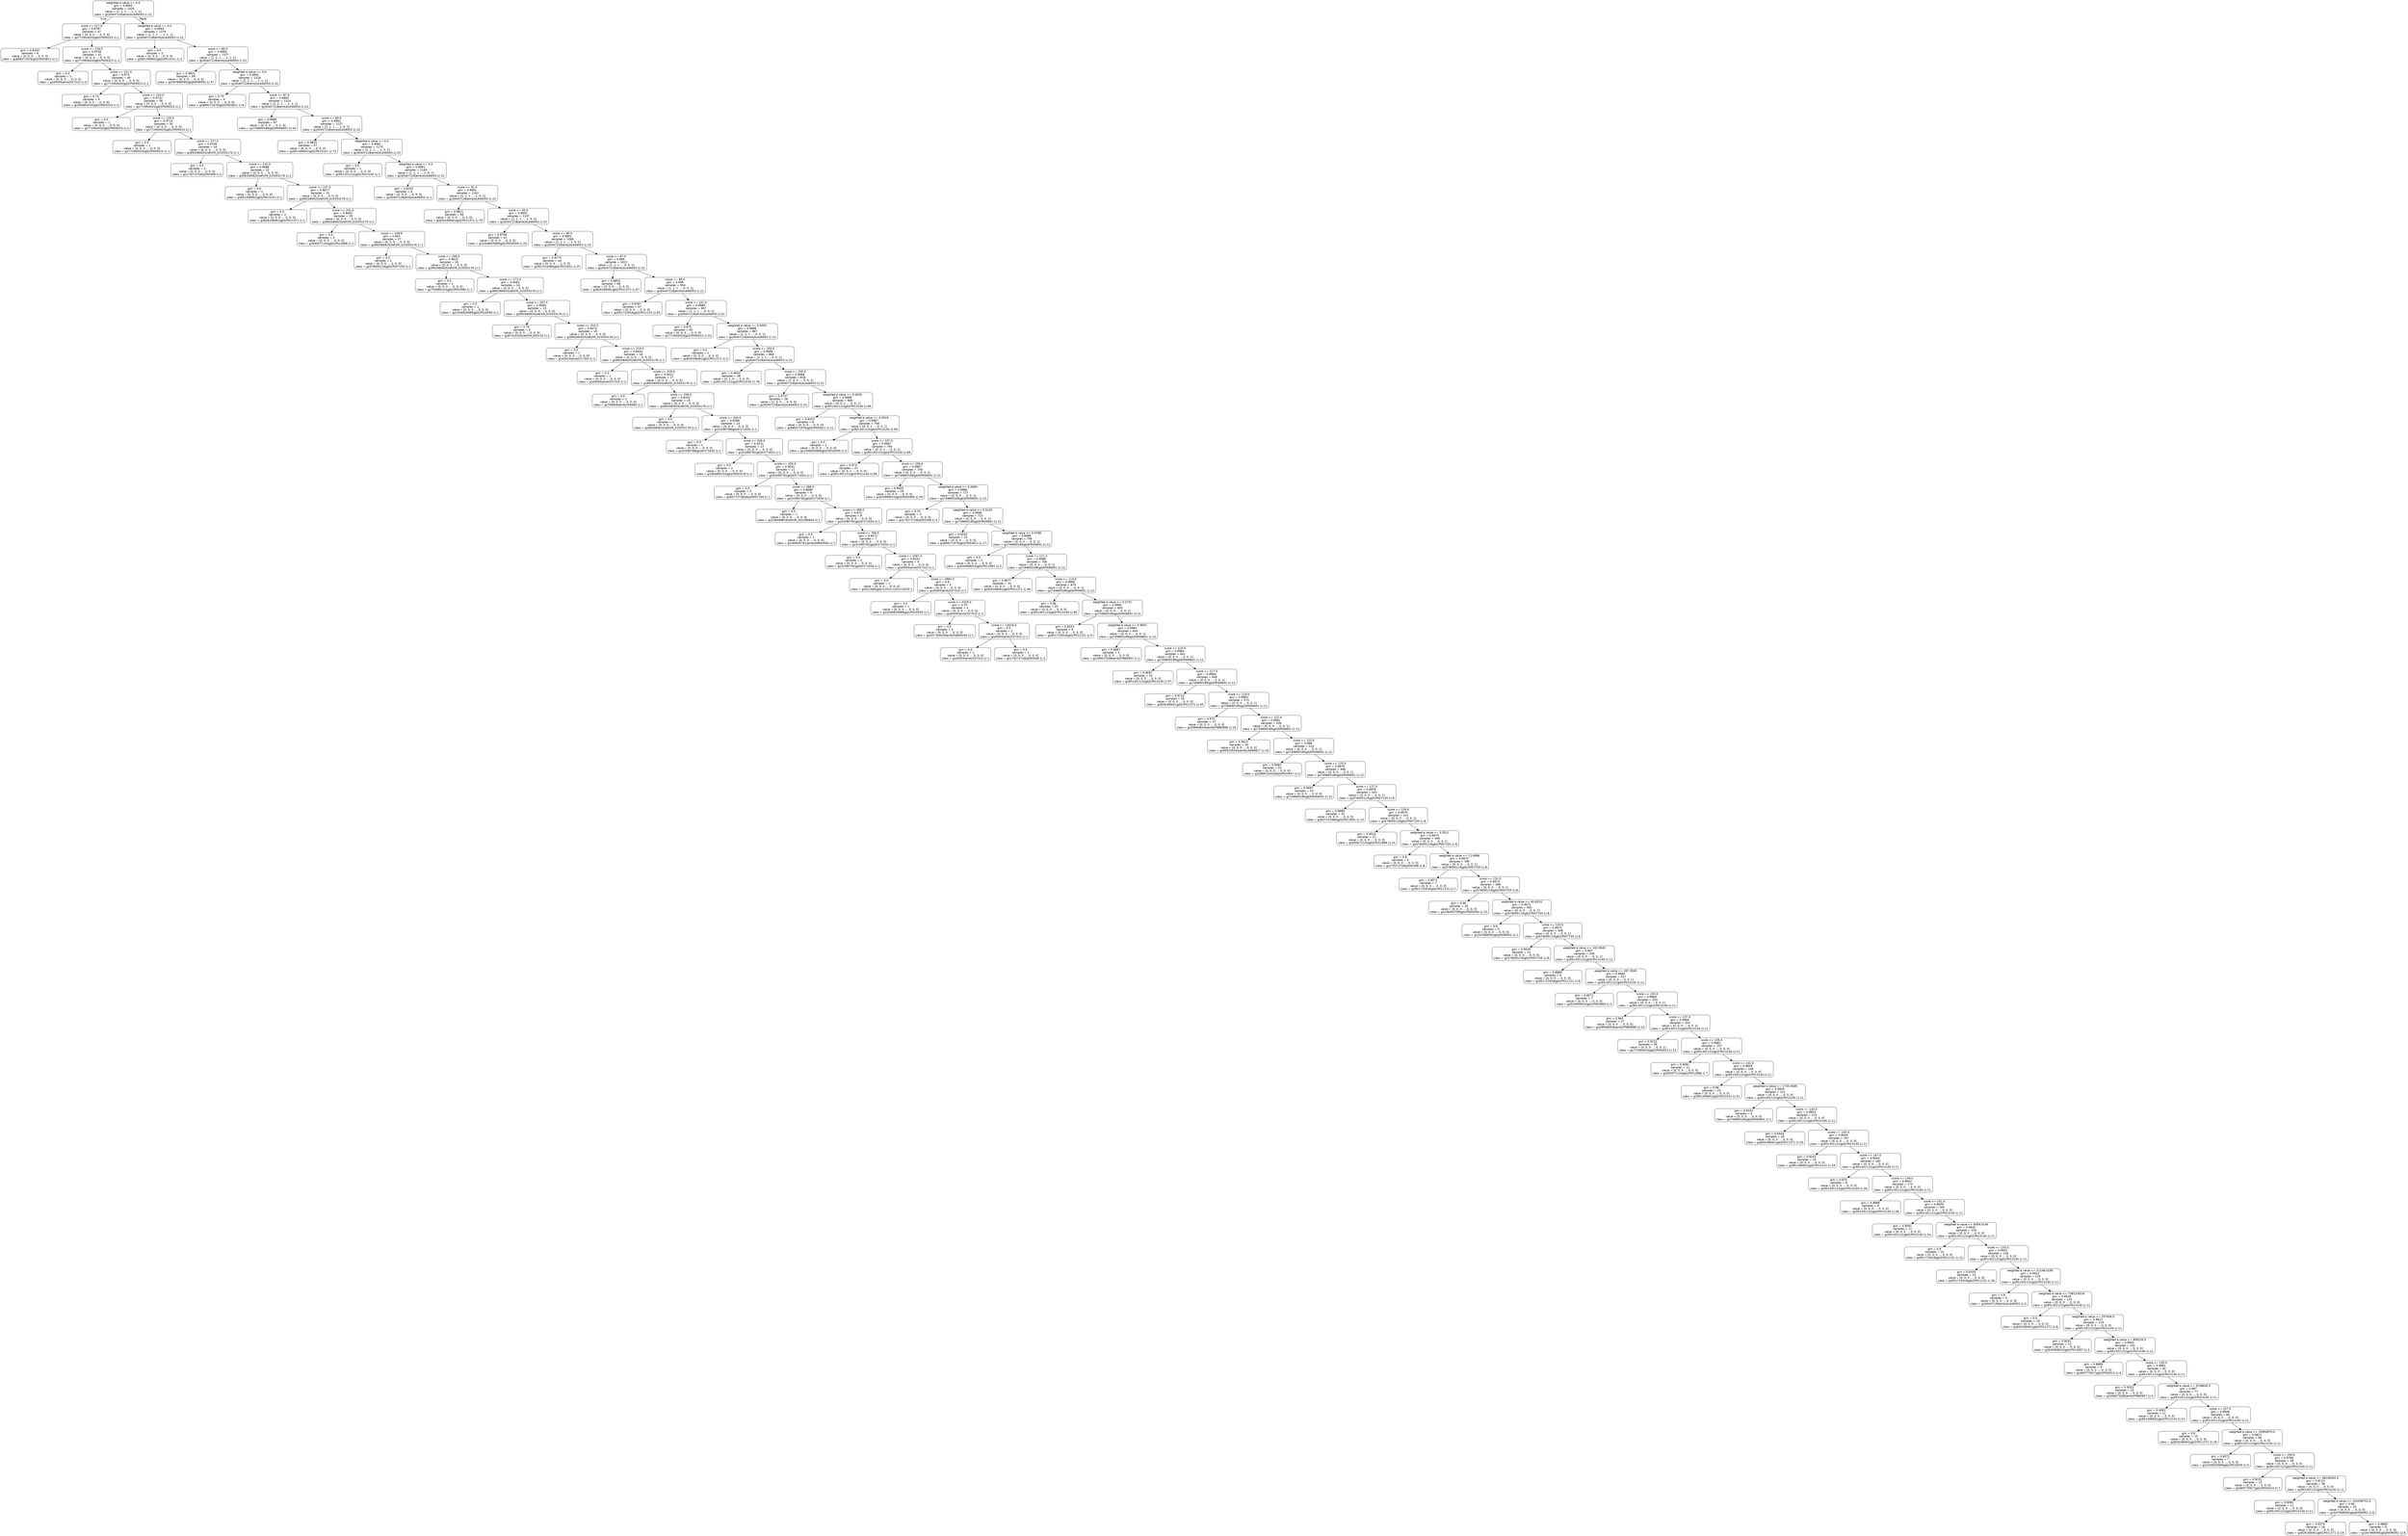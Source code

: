 digraph Tree {
node [shape=box, style="rounded", color="black", fontname=helvetica] ;
edge [fontname=helvetica] ;
0 [label="weighted e value <= 0.0\ngini = 0.9993\nsamples = 1426\nvalue = [1, 1, 1 ..., 1, 1, 1]\nclass = gi|30407128|emb|AL646053.1|-22"] ;
1 [label="score <= 217.0\ngini = 0.9787\nsamples = 47\nvalue = [0, 0, 0 ..., 0, 0, 0]\nclass = gi|772904020|gb|CP009323.1|-1"] ;
0 -> 1 [labeldistance=2.5, labelangle=45, headlabel="True"] ;
2 [label="gini = 0.8333\nsamples = 6\nvalue = [0, 0, 0 ..., 0, 0, 0]\nclass = gi|689271676|gb|CP003811.1|-2"] ;
1 -> 2 ;
3 [label="score <= 219.0\ngini = 0.9756\nsamples = 41\nvalue = [0, 0, 0 ..., 0, 0, 0]\nclass = gi|772904020|gb|CP009323.1|-1"] ;
1 -> 3 ;
4 [label="gini = 0.0\nsamples = 1\nvalue = [0, 0, 0 ..., 0, 0, 0]\nclass = gi|45005|emb|X57310.1|-4"] ;
3 -> 4 ;
5 [label="score <= 221.0\ngini = 0.975\nsamples = 40\nvalue = [0, 0, 0 ..., 0, 0, 0]\nclass = gi|772904020|gb|CP009323.1|-1"] ;
3 -> 5 ;
6 [label="gini = 0.75\nsamples = 4\nvalue = [0, 0, 0 ..., 0, 0, 0]\nclass = gi|365804155|gb|CP003219.1|-3"] ;
5 -> 6 ;
7 [label="score <= 223.0\ngini = 0.9722\nsamples = 36\nvalue = [0, 0, 0 ..., 0, 0, 0]\nclass = gi|772904020|gb|CP009323.1|-1"] ;
5 -> 7 ;
8 [label="gini = 0.0\nsamples = 1\nvalue = [0, 0, 0 ..., 0, 0, 0]\nclass = gi|772904020|gb|CP009323.1|-2"] ;
7 -> 8 ;
9 [label="score <= 225.0\ngini = 0.9714\nsamples = 35\nvalue = [0, 0, 0 ..., 0, 0, 0]\nclass = gi|772904020|gb|CP009323.1|-1"] ;
7 -> 9 ;
10 [label="gini = 0.0\nsamples = 1\nvalue = [0, 0, 0 ..., 0, 0, 0]\nclass = gi|772904020|gb|CP009323.1|-1"] ;
9 -> 10 ;
11 [label="score <= 227.0\ngini = 0.9706\nsamples = 34\nvalue = [0, 0, 0 ..., 0, 0, 0]\nclass = gi|992085625|ref|XM_015553176.1|-1"] ;
9 -> 11 ;
12 [label="gini = 0.5\nsamples = 2\nvalue = [0, 0, 0 ..., 0, 0, 0]\nclass = gi|1752727|dbj|D50308.1|-2"] ;
11 -> 12 ;
13 [label="score <= 232.0\ngini = 0.9688\nsamples = 32\nvalue = [0, 0, 0 ..., 0, 0, 0]\nclass = gi|992085625|ref|XM_015553176.1|-1"] ;
11 -> 13 ;
14 [label="gini = 0.0\nsamples = 1\nvalue = [0, 0, 0 ..., 0, 0, 0]\nclass = gi|951306652|gb|CP013141.1|-1"] ;
13 -> 14 ;
15 [label="score <= 237.0\ngini = 0.9677\nsamples = 31\nvalue = [0, 0, 0 ..., 0, 0, 0]\nclass = gi|992085625|ref|XM_015553176.1|-1"] ;
13 -> 15 ;
16 [label="gini = 0.5\nsamples = 2\nvalue = [0, 0, 0 ..., 0, 0, 0]\nclass = gi|826168461|gb|CP011371.1|-1"] ;
15 -> 16 ;
17 [label="score <= 241.0\ngini = 0.9655\nsamples = 29\nvalue = [0, 0, 0 ..., 0, 0, 0]\nclass = gi|992085625|ref|XM_015553176.1|-1"] ;
15 -> 17 ;
18 [label="gini = 0.5\nsamples = 2\nvalue = [0, 0, 0 ..., 0, 0, 0]\nclass = gi|930571144|gb|CP012688.1|-1"] ;
17 -> 18 ;
19 [label="score <= 249.0\ngini = 0.963\nsamples = 27\nvalue = [0, 0, 0 ..., 0, 0, 0]\nclass = gi|992085625|ref|XM_015553176.1|-1"] ;
17 -> 19 ;
20 [label="gini = 0.0\nsamples = 1\nvalue = [0, 0, 0 ..., 0, 0, 0]\nclass = gi|578005119|gb|CP007155.1|-1"] ;
19 -> 20 ;
21 [label="score <= 256.0\ngini = 0.9615\nsamples = 26\nvalue = [0, 0, 0 ..., 0, 0, 0]\nclass = gi|992085625|ref|XM_015553176.1|-1"] ;
19 -> 21 ;
22 [label="gini = 0.5\nsamples = 2\nvalue = [0, 0, 0 ..., 0, 0, 0]\nclass = gi|755895103|gb|CP002580.1|-1"] ;
21 -> 22 ;
23 [label="score <= 272.0\ngini = 0.9583\nsamples = 24\nvalue = [0, 0, 0 ..., 0, 0, 0]\nclass = gi|992085625|ref|XM_015553176.1|-1"] ;
21 -> 23 ;
24 [label="gini = 0.0\nsamples = 1\nvalue = [0, 0, 0 ..., 0, 0, 0]\nclass = gi|1046920989|gb|CP016559.1|-2"] ;
23 -> 24 ;
25 [label="score <= 297.0\ngini = 0.9565\nsamples = 23\nvalue = [0, 0, 0 ..., 0, 0, 0]\nclass = gi|992085625|ref|XM_015553176.1|-1"] ;
23 -> 25 ;
26 [label="gini = 0.75\nsamples = 4\nvalue = [0, 0, 0 ..., 0, 0, 0]\nclass = gi|67524326|ref|XM_655133.1|-1"] ;
25 -> 26 ;
27 [label="score <= 310.0\ngini = 0.9474\nsamples = 19\nvalue = [0, 0, 0 ..., 0, 0, 0]\nclass = gi|992085625|ref|XM_015553176.1|-1"] ;
25 -> 27 ;
28 [label="gini = 0.0\nsamples = 1\nvalue = [0, 0, 0 ..., 0, 0, 0]\nclass = gi|43423|emb|X17355.1|-1"] ;
27 -> 28 ;
29 [label="score <= 319.0\ngini = 0.9444\nsamples = 18\nvalue = [0, 0, 0 ..., 0, 0, 0]\nclass = gi|992085625|ref|XM_015553176.1|-1"] ;
27 -> 29 ;
30 [label="gini = 0.0\nsamples = 1\nvalue = [0, 0, 0 ..., 0, 0, 0]\nclass = gi|45005|emb|X57310.1|-2"] ;
29 -> 30 ;
31 [label="score <= 329.0\ngini = 0.9412\nsamples = 17\nvalue = [0, 0, 0 ..., 0, 0, 0]\nclass = gi|992085625|ref|XM_015553176.1|-1"] ;
29 -> 31 ;
32 [label="gini = 0.5\nsamples = 2\nvalue = [0, 0, 0 ..., 0, 0, 0]\nclass = gi|769806|emb|X56660.1|-1"] ;
31 -> 32 ;
33 [label="score <= 336.0\ngini = 0.9333\nsamples = 15\nvalue = [0, 0, 0 ..., 0, 0, 0]\nclass = gi|992085625|ref|XM_015553176.1|-1"] ;
31 -> 33 ;
34 [label="gini = 0.0\nsamples = 1\nvalue = [0, 0, 0 ..., 0, 0, 0]\nclass = gi|992085625|ref|XM_015553176.1|-1"] ;
33 -> 34 ;
35 [label="score <= 344.0\ngini = 0.9286\nsamples = 14\nvalue = [0, 0, 0 ..., 0, 0, 0]\nclass = gi|33390788|gb|AY271632.1|-1"] ;
33 -> 35 ;
36 [label="gini = 0.0\nsamples = 1\nvalue = [0, 0, 0 ..., 0, 0, 0]\nclass = gi|33390788|gb|AY271632.1|-1"] ;
35 -> 36 ;
37 [label="score <= 349.0\ngini = 0.9231\nsamples = 13\nvalue = [0, 0, 0 ..., 0, 0, 0]\nclass = gi|33390792|gb|AY271634.1|-1"] ;
35 -> 37 ;
38 [label="gini = 0.5\nsamples = 2\nvalue = [0, 0, 0 ..., 0, 0, 0]\nclass = gi|365804155|gb|CP003219.1|-2"] ;
37 -> 38 ;
39 [label="score <= 355.0\ngini = 0.9091\nsamples = 11\nvalue = [0, 0, 0 ..., 0, 0, 0]\nclass = gi|33390792|gb|AY271634.1|-1"] ;
37 -> 39 ;
40 [label="gini = 0.5\nsamples = 2\nvalue = [0, 0, 0 ..., 0, 0, 0]\nclass = gi|83773738|dbj|AP007169.1|-1"] ;
39 -> 40 ;
41 [label="score <= 368.0\ngini = 0.8889\nsamples = 9\nvalue = [0, 0, 0 ..., 0, 0, 0]\nclass = gi|33390792|gb|AY271634.1|-1"] ;
39 -> 41 ;
42 [label="gini = 0.0\nsamples = 1\nvalue = [0, 0, 0 ..., 0, 0, 0]\nclass = gi|238498819|ref|XM_002380604.1|-1"] ;
41 -> 42 ;
43 [label="score <= 499.0\ngini = 0.875\nsamples = 8\nvalue = [0, 0, 0 ..., 0, 0, 0]\nclass = gi|33390792|gb|AY271634.1|-1"] ;
41 -> 43 ;
44 [label="gini = 0.0\nsamples = 1\nvalue = [0, 0, 0 ..., 0, 0, 0]\nclass = gi|169635761|emb|AM944592.1|-1"] ;
43 -> 44 ;
45 [label="score <= 766.0\ngini = 0.8571\nsamples = 7\nvalue = [0, 0, 0 ..., 0, 0, 0]\nclass = gi|33390792|gb|AY271634.1|-1"] ;
43 -> 45 ;
46 [label="gini = 0.0\nsamples = 1\nvalue = [0, 0, 0 ..., 0, 0, 0]\nclass = gi|33390792|gb|AY271634.1|-1"] ;
45 -> 46 ;
47 [label="score <= 2367.0\ngini = 0.8333\nsamples = 6\nvalue = [0, 0, 0 ..., 0, 0, 0]\nclass = gi|45005|emb|X57310.1|-1"] ;
45 -> 47 ;
48 [label="gini = 0.0\nsamples = 1\nvalue = [0, 0, 0 ..., 0, 0, 0]\nclass = gi|511485|gb|U12015.1|SCU12015-1"] ;
47 -> 48 ;
49 [label="score <= 3982.0\ngini = 0.8\nsamples = 5\nvalue = [0, 0, 0 ..., 0, 0, 0]\nclass = gi|45005|emb|X57310.1|-1"] ;
47 -> 49 ;
50 [label="gini = 0.0\nsamples = 1\nvalue = [0, 0, 0 ..., 0, 0, 0]\nclass = gi|1046920989|gb|CP016559.1|-1"] ;
49 -> 50 ;
51 [label="score <= 4319.0\ngini = 0.75\nsamples = 4\nvalue = [0, 0, 0 ..., 0, 0, 0]\nclass = gi|45005|emb|X57310.1|-1"] ;
49 -> 51 ;
52 [label="gini = 0.5\nsamples = 2\nvalue = [0, 0, 0 ..., 0, 0, 0]\nclass = gi|337764029|emb|FQ859185.1|-1"] ;
51 -> 52 ;
53 [label="score <= 13418.0\ngini = 0.5\nsamples = 2\nvalue = [0, 0, 0 ..., 0, 0, 0]\nclass = gi|45005|emb|X57310.1|-1"] ;
51 -> 53 ;
54 [label="gini = 0.0\nsamples = 1\nvalue = [0, 0, 0 ..., 0, 0, 0]\nclass = gi|45005|emb|X57310.1|-1"] ;
53 -> 54 ;
55 [label="gini = 0.0\nsamples = 1\nvalue = [0, 0, 0 ..., 0, 0, 0]\nclass = gi|1752727|dbj|D50308.1|-1"] ;
53 -> 55 ;
56 [label="weighted e value <= 0.0\ngini = 0.9993\nsamples = 1379\nvalue = [1, 1, 1 ..., 1, 1, 1]\nclass = gi|30407128|emb|AL646053.1|-22"] ;
0 -> 56 [labeldistance=2.5, labelangle=-45, headlabel="False"] ;
57 [label="gini = 0.5\nsamples = 2\nvalue = [0, 0, 0 ..., 0, 0, 0]\nclass = gi|951306652|gb|CP013141.1|-2"] ;
56 -> 57 ;
58 [label="score <= 85.0\ngini = 0.9993\nsamples = 1377\nvalue = [1, 1, 1 ..., 1, 1, 1]\nclass = gi|30407128|emb|AL646053.1|-22"] ;
56 -> 58 ;
59 [label="gini = 0.9831\nsamples = 59\nvalue = [0, 0, 0 ..., 0, 0, 0]\nclass = gi|347668095|gb|JN596952.1|-37"] ;
58 -> 59 ;
60 [label="weighted e value <= 0.0\ngini = 0.9992\nsamples = 1318\nvalue = [1, 1, 1 ..., 1, 1, 1]\nclass = gi|30407128|emb|AL646053.1|-22"] ;
58 -> 60 ;
61 [label="gini = 0.75\nsamples = 4\nvalue = [0, 0, 0 ..., 0, 0, 0]\nclass = gi|689271676|gb|CP003811.1|-8"] ;
60 -> 61 ;
62 [label="score <= 87.0\ngini = 0.9992\nsamples = 1314\nvalue = [1, 1, 1 ..., 1, 1, 1]\nclass = gi|30407128|emb|AL646053.1|-22"] ;
60 -> 62 ;
63 [label="gini = 0.9885\nsamples = 87\nvalue = [0, 0, 0 ..., 0, 1, 0]\nclass = gi|749800189|gb|KP006601.1|-34"] ;
62 -> 63 ;
64 [label="score <= 89.0\ngini = 0.9992\nsamples = 1227\nvalue = [1, 1, 1 ..., 1, 0, 1]\nclass = gi|30407128|emb|AL646053.1|-22"] ;
62 -> 64 ;
65 [label="gini = 0.9825\nsamples = 57\nvalue = [0, 0, 0 ..., 0, 0, 0]\nclass = gi|951306652|gb|CP013141.1|-73"] ;
64 -> 65 ;
66 [label="weighted e value <= 0.0\ngini = 0.9991\nsamples = 1170\nvalue = [1, 1, 1 ..., 1, 0, 1]\nclass = gi|30407128|emb|AL646053.1|-22"] ;
64 -> 66 ;
67 [label="gini = 0.0\nsamples = 1\nvalue = [0, 0, 0 ..., 0, 0, 0]\nclass = gi|951301122|gb|CP013140.1|-1"] ;
66 -> 67 ;
68 [label="weighted e value <= 0.0\ngini = 0.9991\nsamples = 1169\nvalue = [1, 1, 1 ..., 1, 0, 1]\nclass = gi|30407128|emb|AL646053.1|-22"] ;
66 -> 68 ;
69 [label="gini = 0.8333\nsamples = 6\nvalue = [0, 0, 0 ..., 0, 0, 0]\nclass = gi|30407128|emb|AL646053.1|-1"] ;
68 -> 69 ;
70 [label="score <= 91.0\ngini = 0.9991\nsamples = 1163\nvalue = [1, 1, 1 ..., 1, 0, 1]\nclass = gi|30407128|emb|AL646053.1|-22"] ;
68 -> 70 ;
71 [label="gini = 0.9821\nsamples = 56\nvalue = [0, 0, 0 ..., 0, 0, 0]\nclass = gi|826168461|gb|CP011371.1|-75"] ;
70 -> 71 ;
72 [label="score <= 93.0\ngini = 0.9991\nsamples = 1107\nvalue = [1, 1, 1 ..., 1, 0, 1]\nclass = gi|30407128|emb|AL646053.1|-22"] ;
70 -> 72 ;
73 [label="gini = 0.9756\nsamples = 41\nvalue = [0, 0, 0 ..., 0, 0, 0]\nclass = gi|1046920989|gb|CP016559.1|-20"] ;
72 -> 73 ;
74 [label="score <= 95.0\ngini = 0.9991\nsamples = 1066\nvalue = [1, 1, 1 ..., 1, 0, 1]\nclass = gi|30407128|emb|AL646053.1|-22"] ;
72 -> 74 ;
75 [label="gini = 0.9773\nsamples = 44\nvalue = [0, 0, 0 ..., 1, 0, 0]\nclass = gi|937314366|gb|CP012831.1|-47"] ;
74 -> 75 ;
76 [label="score <= 97.0\ngini = 0.999\nsamples = 1022\nvalue = [1, 1, 1 ..., 0, 0, 1]\nclass = gi|30407128|emb|AL646053.1|-22"] ;
74 -> 76 ;
77 [label="gini = 0.9853\nsamples = 68\nvalue = [0, 0, 0 ..., 0, 0, 0]\nclass = gi|826168461|gb|CP011371.1|-67"] ;
76 -> 77 ;
78 [label="score <= 99.0\ngini = 0.999\nsamples = 954\nvalue = [1, 1, 1 ..., 0, 0, 1]\nclass = gi|30407128|emb|AL646053.1|-22"] ;
76 -> 78 ;
79 [label="gini = 0.9787\nsamples = 47\nvalue = [0, 0, 0 ..., 0, 0, 0]\nclass = gi|951715918|gb|CP011131.1|-65"] ;
78 -> 79 ;
80 [label="score <= 101.0\ngini = 0.9989\nsamples = 907\nvalue = [1, 1, 1 ..., 0, 0, 1]\nclass = gi|30407128|emb|AL646053.1|-22"] ;
78 -> 80 ;
81 [label="gini = 0.975\nsamples = 40\nvalue = [0, 0, 0 ..., 0, 0, 0]\nclass = gi|772904020|gb|CP009323.1|-52"] ;
80 -> 81 ;
82 [label="weighted e value <= 0.0002\ngini = 0.9988\nsamples = 867\nvalue = [1, 1, 1 ..., 0, 0, 1]\nclass = gi|30407128|emb|AL646053.1|-22"] ;
80 -> 82 ;
83 [label="gini = 0.0\nsamples = 1\nvalue = [0, 0, 0 ..., 0, 0, 0]\nclass = gi|826168461|gb|CP011371.1|-2"] ;
82 -> 83 ;
84 [label="score <= 103.0\ngini = 0.9988\nsamples = 866\nvalue = [1, 1, 1 ..., 0, 0, 1]\nclass = gi|30407128|emb|AL646053.1|-22"] ;
82 -> 84 ;
85 [label="gini = 0.9643\nsamples = 28\nvalue = [0, 1, 0 ..., 0, 0, 0]\nclass = gi|951301122|gb|CP013140.1|-78"] ;
84 -> 85 ;
86 [label="score <= 105.0\ngini = 0.9988\nsamples = 838\nvalue = [1, 0, 1 ..., 0, 0, 1]\nclass = gi|30407128|emb|AL646053.1|-22"] ;
84 -> 86 ;
87 [label="gini = 0.9737\nsamples = 38\nvalue = [1, 0, 0 ..., 0, 0, 0]\nclass = gi|30407128|emb|AL646053.1|-22"] ;
86 -> 87 ;
88 [label="weighted e value <= 0.0005\ngini = 0.9988\nsamples = 800\nvalue = [0, 0, 1 ..., 0, 0, 1]\nclass = gi|951301122|gb|CP013140.1|-69"] ;
86 -> 88 ;
89 [label="gini = 0.8333\nsamples = 6\nvalue = [0, 0, 0 ..., 0, 0, 0]\nclass = gi|689271676|gb|CP003811.1|-12"] ;
88 -> 89 ;
90 [label="weighted e value <= 0.0019\ngini = 0.9987\nsamples = 794\nvalue = [0, 0, 1 ..., 0, 0, 1]\nclass = gi|951301122|gb|CP013140.1|-69"] ;
88 -> 90 ;
91 [label="gini = 0.0\nsamples = 1\nvalue = [0, 0, 0 ..., 0, 0, 0]\nclass = gi|1046920989|gb|CP016559.1|-3"] ;
90 -> 91 ;
92 [label="score <= 107.0\ngini = 0.9987\nsamples = 793\nvalue = [0, 0, 1 ..., 0, 0, 1]\nclass = gi|951301122|gb|CP013140.1|-69"] ;
90 -> 92 ;
93 [label="gini = 0.973\nsamples = 37\nvalue = [0, 0, 1 ..., 0, 0, 0]\nclass = gi|951301122|gb|CP013140.1|-69"] ;
92 -> 93 ;
94 [label="score <= 109.0\ngini = 0.9987\nsamples = 756\nvalue = [0, 0, 0 ..., 0, 0, 1]\nclass = gi|749800189|gb|KP006601.1|-12"] ;
92 -> 94 ;
95 [label="gini = 0.9655\nsamples = 29\nvalue = [0, 0, 0 ..., 0, 0, 0]\nclass = gi|520999024|gb|CP003969.1|-59"] ;
94 -> 95 ;
96 [label="weighted e value <= 0.0065\ngini = 0.9986\nsamples = 727\nvalue = [0, 0, 0 ..., 0, 0, 1]\nclass = gi|749800189|gb|KP006601.1|-12"] ;
94 -> 96 ;
97 [label="gini = 0.75\nsamples = 4\nvalue = [0, 0, 0 ..., 0, 0, 0]\nclass = gi|1752727|dbj|D50308.1|-5"] ;
96 -> 97 ;
98 [label="weighted e value <= 0.0226\ngini = 0.9986\nsamples = 723\nvalue = [0, 0, 0 ..., 0, 0, 1]\nclass = gi|749800189|gb|KP006601.1|-12"] ;
96 -> 98 ;
99 [label="gini = 0.9333\nsamples = 15\nvalue = [0, 0, 0 ..., 0, 0, 0]\nclass = gi|689271676|gb|CP003811.1|-17"] ;
98 -> 99 ;
100 [label="weighted e value <= 0.0788\ngini = 0.9986\nsamples = 708\nvalue = [0, 0, 0 ..., 0, 0, 1]\nclass = gi|749800189|gb|KP006601.1|-12"] ;
98 -> 100 ;
101 [label="gini = 0.5\nsamples = 2\nvalue = [0, 0, 0 ..., 0, 0, 0]\nclass = gi|930568023|gb|CP012687.1|-2"] ;
100 -> 101 ;
102 [label="score <= 111.0\ngini = 0.9986\nsamples = 706\nvalue = [0, 0, 0 ..., 0, 0, 1]\nclass = gi|749800189|gb|KP006601.1|-12"] ;
100 -> 102 ;
103 [label="gini = 0.9677\nsamples = 31\nvalue = [0, 0, 0 ..., 0, 0, 0]\nclass = gi|826168461|gb|CP011371.1|-46"] ;
102 -> 103 ;
104 [label="score <= 113.0\ngini = 0.9985\nsamples = 675\nvalue = [0, 0, 0 ..., 0, 0, 1]\nclass = gi|749800189|gb|KP006601.1|-12"] ;
102 -> 104 ;
105 [label="gini = 0.96\nsamples = 25\nvalue = [0, 0, 0 ..., 0, 0, 0]\nclass = gi|951301122|gb|CP013140.1|-60"] ;
104 -> 105 ;
106 [label="weighted e value <= 0.2751\ngini = 0.9985\nsamples = 650\nvalue = [0, 0, 0 ..., 0, 0, 1]\nclass = gi|749800189|gb|KP006601.1|-12"] ;
104 -> 106 ;
107 [label="gini = 0.8333\nsamples = 6\nvalue = [0, 0, 0 ..., 0, 0, 0]\nclass = gi|951715918|gb|CP011131.1|-5"] ;
106 -> 107 ;
108 [label="weighted e value <= 0.9601\ngini = 0.9984\nsamples = 644\nvalue = [0, 0, 0 ..., 0, 0, 1]\nclass = gi|749800189|gb|KP006601.1|-12"] ;
106 -> 108 ;
109 [label="gini = 0.6667\nsamples = 3\nvalue = [0, 0, 0 ..., 0, 0, 0]\nclass = gi|299073288|emb|FP885907.1|-2"] ;
108 -> 109 ;
110 [label="score <= 115.0\ngini = 0.9984\nsamples = 641\nvalue = [0, 0, 0 ..., 0, 0, 1]\nclass = gi|749800189|gb|KP006601.1|-12"] ;
108 -> 110 ;
111 [label="gini = 0.9697\nsamples = 33\nvalue = [0, 0, 0 ..., 0, 0, 0]\nclass = gi|951301122|gb|CP013140.1|-57"] ;
110 -> 111 ;
112 [label="score <= 117.0\ngini = 0.9984\nsamples = 608\nvalue = [0, 0, 0 ..., 0, 0, 1]\nclass = gi|749800189|gb|KP006601.1|-12"] ;
110 -> 112 ;
113 [label="gini = 0.9714\nsamples = 35\nvalue = [0, 0, 0 ..., 0, 0, 0]\nclass = gi|826168461|gb|CP011371.1|-40"] ;
112 -> 113 ;
114 [label="score <= 119.0\ngini = 0.9983\nsamples = 573\nvalue = [0, 0, 0 ..., 0, 0, 1]\nclass = gi|749800189|gb|KP006601.1|-12"] ;
112 -> 114 ;
115 [label="gini = 0.973\nsamples = 37\nvalue = [0, 0, 0 ..., 0, 0, 0]\nclass = gi|299068436|emb|FP885896.1|-16"] ;
114 -> 115 ;
116 [label="score <= 121.0\ngini = 0.9981\nsamples = 536\nvalue = [0, 0, 0 ..., 0, 0, 1]\nclass = gi|749800189|gb|KP006601.1|-12"] ;
114 -> 116 ;
117 [label="gini = 0.9615\nsamples = 26\nvalue = [0, 0, 0 ..., 0, 0, 0]\nclass = gi|959236254|emb|LN899827.1|-16"] ;
116 -> 117 ;
118 [label="score <= 123.0\ngini = 0.998\nsamples = 510\nvalue = [0, 0, 0 ..., 0, 0, 1]\nclass = gi|749800189|gb|KP006601.1|-12"] ;
116 -> 118 ;
119 [label="gini = 0.9583\nsamples = 24\nvalue = [0, 0, 0 ..., 0, 0, 0]\nclass = gi|288912043|dbj|AP010947.1|-3"] ;
118 -> 119 ;
120 [label="score <= 125.0\ngini = 0.9979\nsamples = 486\nvalue = [0, 0, 0 ..., 0, 0, 1]\nclass = gi|749800189|gb|KP006601.1|-12"] ;
118 -> 120 ;
121 [label="gini = 0.9697\nsamples = 33\nvalue = [0, 0, 0 ..., 0, 0, 0]\nclass = gi|749800189|gb|KP006601.1|-12"] ;
120 -> 121 ;
122 [label="score <= 127.0\ngini = 0.9978\nsamples = 453\nvalue = [0, 0, 0 ..., 0, 0, 1]\nclass = gi|578005119|gb|CP007155.1|-8"] ;
120 -> 122 ;
123 [label="gini = 0.9688\nsamples = 32\nvalue = [0, 0, 0 ..., 0, 0, 0]\nclass = gi|937314366|gb|CP012831.1|-13"] ;
122 -> 123 ;
124 [label="score <= 129.0\ngini = 0.9976\nsamples = 421\nvalue = [0, 0, 0 ..., 0, 0, 1]\nclass = gi|578005119|gb|CP007155.1|-8"] ;
122 -> 124 ;
125 [label="gini = 0.9524\nsamples = 21\nvalue = [0, 0, 0 ..., 0, 0, 0]\nclass = gi|930571144|gb|CP012688.1|-14"] ;
124 -> 125 ;
126 [label="weighted e value <= 3.3511\ngini = 0.9975\nsamples = 400\nvalue = [0, 0, 0 ..., 0, 0, 1]\nclass = gi|578005119|gb|CP007155.1|-8"] ;
124 -> 126 ;
127 [label="gini = 0.8\nsamples = 5\nvalue = [0, 0, 0 ..., 0, 0, 0]\nclass = gi|1752727|dbj|D50308.1|-8"] ;
126 -> 127 ;
128 [label="weighted e value <= 11.6966\ngini = 0.9975\nsamples = 395\nvalue = [0, 0, 0 ..., 0, 0, 1]\nclass = gi|578005119|gb|CP007155.1|-8"] ;
126 -> 128 ;
129 [label="gini = 0.8571\nsamples = 7\nvalue = [0, 0, 0 ..., 0, 0, 0]\nclass = gi|951715918|gb|CP011131.1|-7"] ;
128 -> 129 ;
130 [label="score <= 131.0\ngini = 0.9974\nsamples = 388\nvalue = [0, 0, 0 ..., 0, 0, 1]\nclass = gi|578005119|gb|CP007155.1|-8"] ;
128 -> 130 ;
131 [label="gini = 0.96\nsamples = 25\nvalue = [0, 0, 0 ..., 0, 0, 0]\nclass = gi|146403799|gb|CP000494.1|-15"] ;
130 -> 131 ;
132 [label="weighted e value <= 40.8253\ngini = 0.9972\nsamples = 363\nvalue = [0, 0, 0 ..., 0, 0, 1]\nclass = gi|578005119|gb|CP007155.1|-8"] ;
130 -> 132 ;
133 [label="gini = 0.8\nsamples = 5\nvalue = [0, 0, 0 ..., 0, 0, 0]\nclass = gi|347668095|gb|JN596952.1|-1"] ;
132 -> 133 ;
134 [label="score <= 133.0\ngini = 0.9972\nsamples = 358\nvalue = [0, 0, 0 ..., 0, 0, 1]\nclass = gi|578005119|gb|CP007155.1|-8"] ;
132 -> 134 ;
135 [label="gini = 0.9545\nsamples = 22\nvalue = [0, 0, 0 ..., 0, 0, 0]\nclass = gi|578005119|gb|CP007155.1|-8"] ;
134 -> 135 ;
136 [label="weighted e value <= 142.4945\ngini = 0.997\nsamples = 336\nvalue = [0, 0, 0 ..., 0, 0, 1]\nclass = gi|951301122|gb|CP013140.1|-11"] ;
134 -> 136 ;
137 [label="gini = 0.8889\nsamples = 9\nvalue = [0, 0, 0 ..., 0, 0, 0]\nclass = gi|951715918|gb|CP011131.1|-8"] ;
136 -> 137 ;
138 [label="weighted e value <= 497.3545\ngini = 0.9969\nsamples = 327\nvalue = [0, 0, 0 ..., 0, 0, 1]\nclass = gi|951301122|gb|CP013140.1|-11"] ;
136 -> 138 ;
139 [label="gini = 0.8571\nsamples = 7\nvalue = [0, 0, 0 ..., 0, 0, 0]\nclass = gi|520999024|gb|CP003969.1|-5"] ;
138 -> 139 ;
140 [label="score <= 135.0\ngini = 0.9969\nsamples = 320\nvalue = [0, 0, 0 ..., 0, 0, 1]\nclass = gi|951301122|gb|CP013140.1|-11"] ;
138 -> 140 ;
141 [label="gini = 0.963\nsamples = 27\nvalue = [0, 0, 0 ..., 0, 0, 0]\nclass = gi|299068436|emb|FP885896.1|-10"] ;
140 -> 141 ;
142 [label="score <= 137.0\ngini = 0.9966\nsamples = 293\nvalue = [0, 0, 0 ..., 0, 0, 1]\nclass = gi|951301122|gb|CP013140.1|-11"] ;
140 -> 142 ;
143 [label="gini = 0.9722\nsamples = 36\nvalue = [0, 0, 0 ..., 0, 0, 1]\nclass = gi|772904020|gb|CP009323.1|-13"] ;
142 -> 143 ;
144 [label="score <= 139.0\ngini = 0.9961\nsamples = 257\nvalue = [0, 0, 0 ..., 0, 0, 0]\nclass = gi|951301122|gb|CP013140.1|-11"] ;
142 -> 144 ;
145 [label="gini = 0.9091\nsamples = 11\nvalue = [0, 0, 0 ..., 0, 0, 0]\nclass = gi|930571144|gb|CP012688.1|-7"] ;
144 -> 145 ;
146 [label="score <= 141.0\ngini = 0.9959\nsamples = 246\nvalue = [0, 0, 0 ..., 0, 0, 0]\nclass = gi|951301122|gb|CP013140.1|-11"] ;
144 -> 146 ;
147 [label="gini = 0.96\nsamples = 25\nvalue = [0, 0, 0 ..., 0, 0, 0]\nclass = gi|951306652|gb|CP013141.1|-31"] ;
146 -> 147 ;
148 [label="weighted e value <= 1735.9385\ngini = 0.9955\nsamples = 221\nvalue = [0, 0, 0 ..., 0, 0, 0]\nclass = gi|951301122|gb|CP013140.1|-11"] ;
146 -> 148 ;
149 [label="gini = 0.8333\nsamples = 6\nvalue = [0, 0, 0 ..., 0, 0, 0]\nclass = gi|749800189|gb|KP006601.1|-1"] ;
148 -> 149 ;
150 [label="score <= 143.0\ngini = 0.9953\nsamples = 215\nvalue = [0, 0, 0 ..., 0, 0, 0]\nclass = gi|951301122|gb|CP013140.1|-11"] ;
148 -> 150 ;
151 [label="gini = 0.9444\nsamples = 18\nvalue = [0, 0, 0 ..., 0, 0, 0]\nclass = gi|826168461|gb|CP011371.1|-25"] ;
150 -> 151 ;
152 [label="score <= 145.0\ngini = 0.9949\nsamples = 197\nvalue = [0, 0, 0 ..., 0, 0, 0]\nclass = gi|951301122|gb|CP013140.1|-11"] ;
150 -> 152 ;
153 [label="gini = 0.9333\nsamples = 15\nvalue = [0, 0, 0 ..., 0, 0, 0]\nclass = gi|951306652|gb|CP013141.1|-29"] ;
152 -> 153 ;
154 [label="score <= 147.0\ngini = 0.9945\nsamples = 182\nvalue = [0, 0, 0 ..., 0, 0, 0]\nclass = gi|951301122|gb|CP013140.1|-11"] ;
152 -> 154 ;
155 [label="gini = 0.875\nsamples = 8\nvalue = [0, 0, 0 ..., 0, 0, 0]\nclass = gi|951301122|gb|CP013140.1|-28"] ;
154 -> 155 ;
156 [label="score <= 149.0\ngini = 0.9943\nsamples = 174\nvalue = [0, 0, 0 ..., 0, 0, 0]\nclass = gi|951301122|gb|CP013140.1|-11"] ;
154 -> 156 ;
157 [label="gini = 0.8889\nsamples = 9\nvalue = [0, 0, 0 ..., 0, 0, 0]\nclass = gi|951301122|gb|CP013140.1|-26"] ;
156 -> 157 ;
158 [label="score <= 151.0\ngini = 0.9939\nsamples = 165\nvalue = [0, 0, 0 ..., 0, 0, 0]\nclass = gi|951301122|gb|CP013140.1|-11"] ;
156 -> 158 ;
159 [label="gini = 0.9091\nsamples = 11\nvalue = [0, 0, 0 ..., 0, 0, 0]\nclass = gi|951301122|gb|CP013140.1|-24"] ;
158 -> 159 ;
160 [label="weighted e value <= 6059.0146\ngini = 0.9935\nsamples = 154\nvalue = [0, 0, 0 ..., 0, 0, 0]\nclass = gi|951301122|gb|CP013140.1|-11"] ;
158 -> 160 ;
161 [label="gini = 0.9\nsamples = 10\nvalue = [0, 0, 0 ..., 0, 0, 0]\nclass = gi|951715918|gb|CP011131.1|-12"] ;
160 -> 161 ;
162 [label="score <= 153.0\ngini = 0.9931\nsamples = 144\nvalue = [0, 0, 0 ..., 0, 0, 0]\nclass = gi|951301122|gb|CP013140.1|-11"] ;
160 -> 162 ;
163 [label="gini = 0.9333\nsamples = 15\nvalue = [0, 0, 0 ..., 0, 0, 0]\nclass = gi|951715918|gb|CP011131.1|-30"] ;
162 -> 163 ;
164 [label="weighted e value <= 21148.0195\ngini = 0.9922\nsamples = 129\nvalue = [0, 0, 0 ..., 0, 0, 0]\nclass = gi|951301122|gb|CP013140.1|-11"] ;
162 -> 164 ;
165 [label="gini = 0.8\nsamples = 5\nvalue = [0, 0, 0 ..., 0, 0, 0]\nclass = gi|30407128|emb|AL646053.1|-2"] ;
164 -> 165 ;
166 [label="weighted e value <= 73813.8516\ngini = 0.9919\nsamples = 124\nvalue = [0, 0, 0 ..., 0, 0, 0]\nclass = gi|951301122|gb|CP013140.1|-11"] ;
164 -> 166 ;
167 [label="gini = 0.9\nsamples = 10\nvalue = [0, 0, 0 ..., 0, 0, 0]\nclass = gi|826168461|gb|CP011371.1|-8"] ;
166 -> 167 ;
168 [label="weighted e value <= 257636.0\ngini = 0.9912\nsamples = 114\nvalue = [0, 0, 0 ..., 0, 0, 0]\nclass = gi|951301122|gb|CP013140.1|-11"] ;
166 -> 168 ;
169 [label="gini = 0.9231\nsamples = 13\nvalue = [0, 0, 0 ..., 0, 0, 0]\nclass = gi|930568023|gb|CP012687.1|-3"] ;
168 -> 169 ;
170 [label="weighted e value <= 899235.5\ngini = 0.9901\nsamples = 101\nvalue = [0, 0, 0 ..., 0, 0, 0]\nclass = gi|951301122|gb|CP013140.1|-11"] ;
168 -> 170 ;
171 [label="gini = 0.8889\nsamples = 9\nvalue = [0, 0, 0 ..., 0, 0, 0]\nclass = gi|469775917|gb|CP004013.1|-4"] ;
170 -> 171 ;
172 [label="score <= 155.0\ngini = 0.9891\nsamples = 92\nvalue = [0, 0, 0 ..., 0, 0, 0]\nclass = gi|951301122|gb|CP013140.1|-11"] ;
170 -> 172 ;
173 [label="gini = 0.9333\nsamples = 15\nvalue = [0, 0, 0 ..., 0, 0, 0]\nclass = gi|299073288|emb|FP885907.1|-4"] ;
172 -> 173 ;
174 [label="weighted e value <= 3138645.0\ngini = 0.987\nsamples = 77\nvalue = [0, 0, 0 ..., 0, 0, 0]\nclass = gi|951301122|gb|CP013140.1|-11"] ;
172 -> 174 ;
175 [label="gini = 0.9091\nsamples = 11\nvalue = [0, 0, 0 ..., 0, 0, 0]\nclass = gi|951306652|gb|CP013141.1|-14"] ;
174 -> 175 ;
176 [label="score <= 157.0\ngini = 0.9848\nsamples = 66\nvalue = [0, 0, 0 ..., 0, 0, 0]\nclass = gi|951301122|gb|CP013140.1|-11"] ;
174 -> 176 ;
177 [label="gini = 0.9\nsamples = 10\nvalue = [0, 0, 0 ..., 0, 0, 0]\nclass = gi|826168461|gb|CP011371.1|-18"] ;
176 -> 177 ;
178 [label="weighted e value <= 10954970.0\ngini = 0.9821\nsamples = 56\nvalue = [0, 0, 0 ..., 0, 0, 0]\nclass = gi|951301122|gb|CP013140.1|-11"] ;
176 -> 178 ;
179 [label="gini = 0.8571\nsamples = 7\nvalue = [0, 0, 0 ..., 0, 0, 0]\nclass = gi|1046920989|gb|CP016559.1|-5"] ;
178 -> 179 ;
180 [label="score <= 159.0\ngini = 0.9796\nsamples = 49\nvalue = [0, 0, 0 ..., 0, 0, 0]\nclass = gi|951301122|gb|CP013140.1|-11"] ;
178 -> 180 ;
181 [label="gini = 0.9231\nsamples = 13\nvalue = [0, 0, 0 ..., 0, 0, 0]\nclass = gi|469775917|gb|CP004013.1|-7"] ;
180 -> 181 ;
182 [label="weighted e value <= 38236552.0\ngini = 0.9722\nsamples = 36\nvalue = [0, 0, 0 ..., 0, 0, 0]\nclass = gi|951301122|gb|CP013140.1|-11"] ;
180 -> 182 ;
183 [label="gini = 0.9091\nsamples = 11\nvalue = [0, 0, 0 ..., 0, 0, 0]\nclass = gi|951301122|gb|CP013140.1|-11"] ;
182 -> 183 ;
184 [label="weighted e value <= 133458752.0\ngini = 0.96\nsamples = 25\nvalue = [0, 0, 0 ..., 0, 0, 0]\nclass = gi|347668095|gb|JN596952.1|-8"] ;
182 -> 184 ;
185 [label="gini = 0.9375\nsamples = 16\nvalue = [0, 0, 0 ..., 0, 0, 0]\nclass = gi|826168461|gb|CP011371.1|-16"] ;
184 -> 185 ;
186 [label="gini = 0.8889\nsamples = 9\nvalue = [0, 0, 0 ..., 0, 0, 0]\nclass = gi|347668095|gb|JN596952.1|-8"] ;
184 -> 186 ;
}